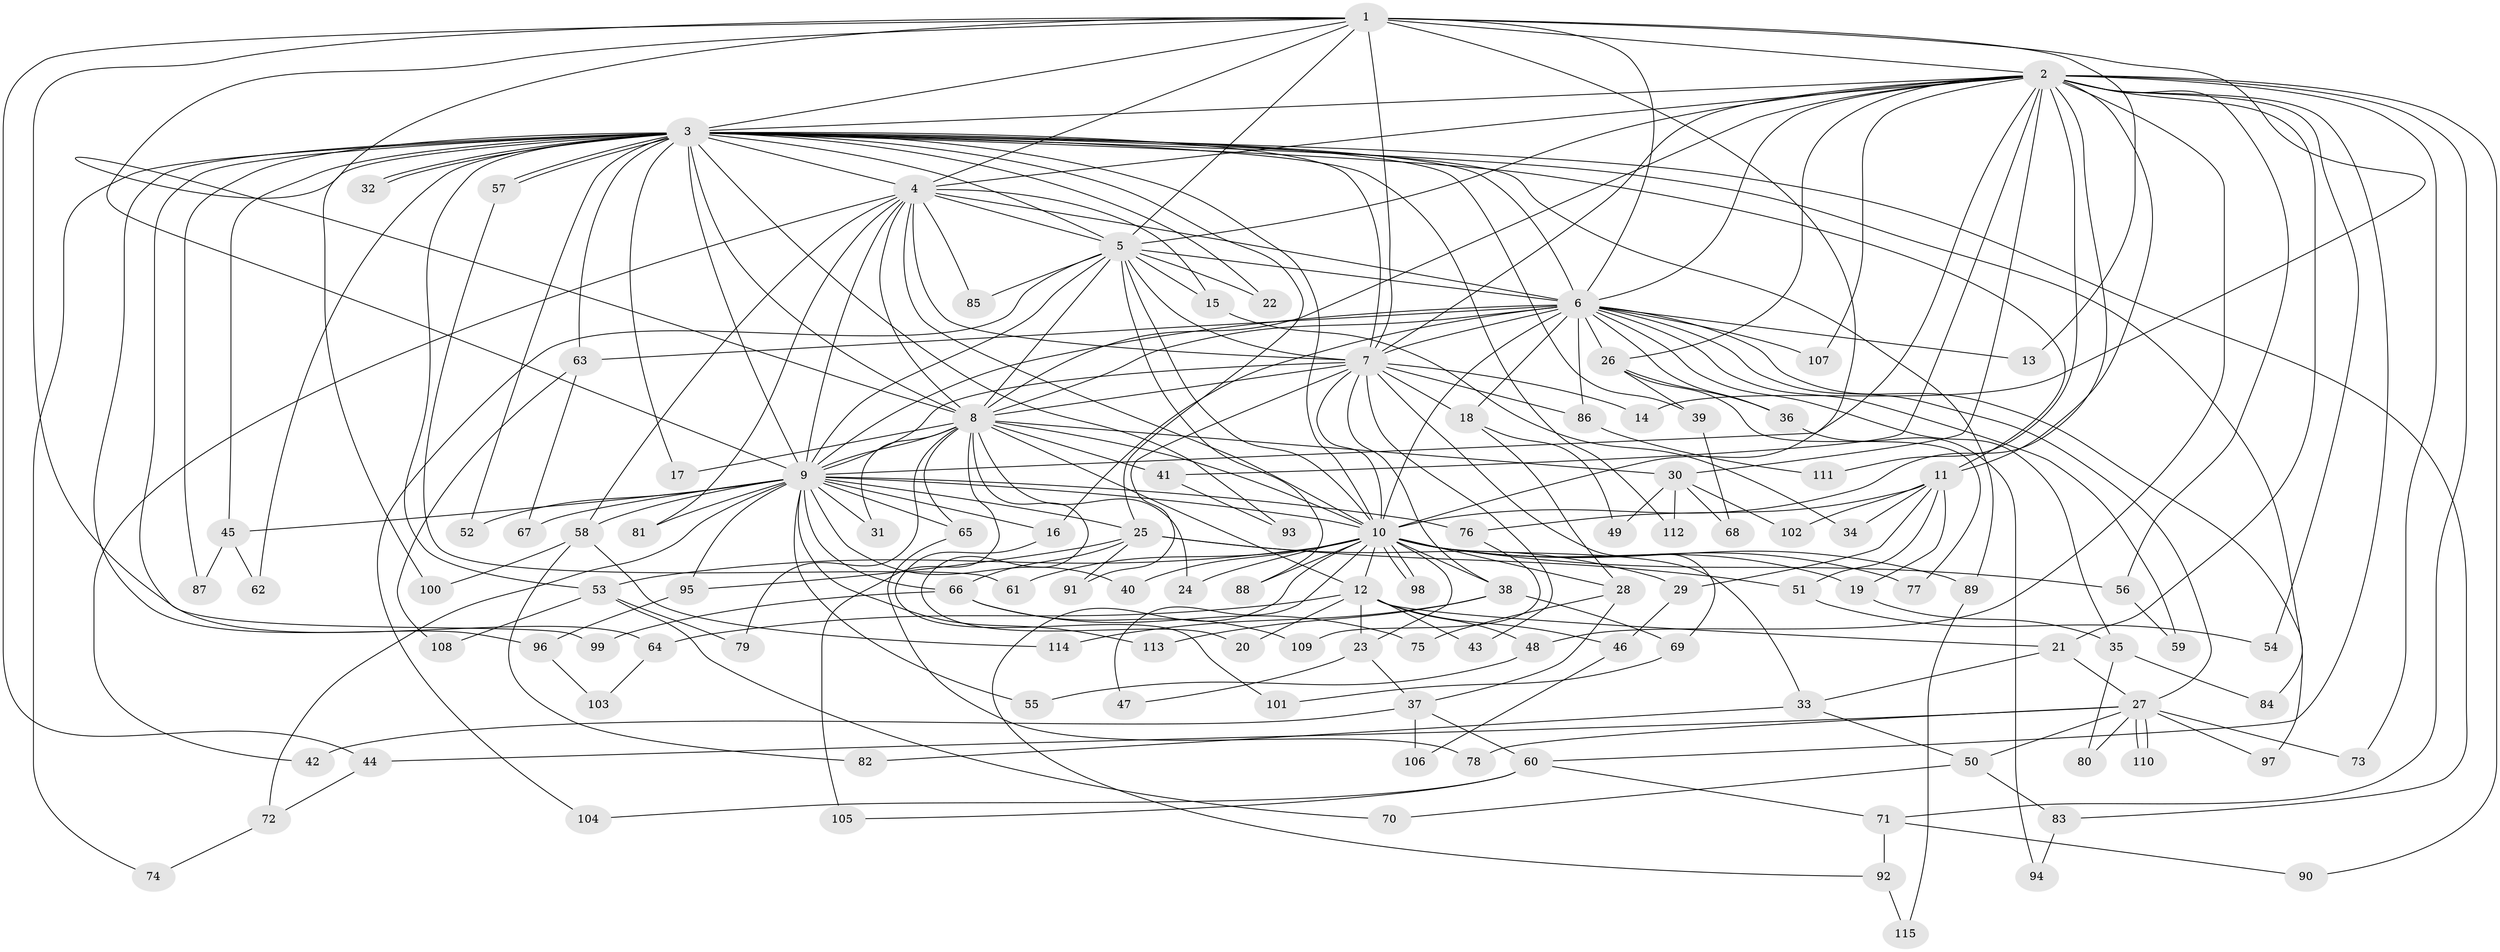 // coarse degree distribution, {7: 0.043478260869565216, 36: 0.021739130434782608, 19: 0.021739130434782608, 8: 0.021739130434782608, 6: 0.043478260869565216, 2: 0.391304347826087, 3: 0.15217391304347827, 4: 0.13043478260869565, 11: 0.021739130434782608, 1: 0.10869565217391304, 5: 0.043478260869565216}
// Generated by graph-tools (version 1.1) at 2025/17/03/04/25 18:17:51]
// undirected, 115 vertices, 255 edges
graph export_dot {
graph [start="1"]
  node [color=gray90,style=filled];
  1;
  2;
  3;
  4;
  5;
  6;
  7;
  8;
  9;
  10;
  11;
  12;
  13;
  14;
  15;
  16;
  17;
  18;
  19;
  20;
  21;
  22;
  23;
  24;
  25;
  26;
  27;
  28;
  29;
  30;
  31;
  32;
  33;
  34;
  35;
  36;
  37;
  38;
  39;
  40;
  41;
  42;
  43;
  44;
  45;
  46;
  47;
  48;
  49;
  50;
  51;
  52;
  53;
  54;
  55;
  56;
  57;
  58;
  59;
  60;
  61;
  62;
  63;
  64;
  65;
  66;
  67;
  68;
  69;
  70;
  71;
  72;
  73;
  74;
  75;
  76;
  77;
  78;
  79;
  80;
  81;
  82;
  83;
  84;
  85;
  86;
  87;
  88;
  89;
  90;
  91;
  92;
  93;
  94;
  95;
  96;
  97;
  98;
  99;
  100;
  101;
  102;
  103;
  104;
  105;
  106;
  107;
  108;
  109;
  110;
  111;
  112;
  113;
  114;
  115;
  1 -- 2;
  1 -- 3;
  1 -- 4;
  1 -- 5;
  1 -- 6;
  1 -- 7;
  1 -- 8;
  1 -- 9;
  1 -- 10;
  1 -- 13;
  1 -- 14;
  1 -- 44;
  1 -- 64;
  2 -- 3;
  2 -- 4;
  2 -- 5;
  2 -- 6;
  2 -- 7;
  2 -- 8;
  2 -- 9;
  2 -- 10;
  2 -- 11;
  2 -- 21;
  2 -- 26;
  2 -- 30;
  2 -- 41;
  2 -- 48;
  2 -- 54;
  2 -- 56;
  2 -- 60;
  2 -- 71;
  2 -- 73;
  2 -- 90;
  2 -- 107;
  2 -- 111;
  3 -- 4;
  3 -- 5;
  3 -- 6;
  3 -- 7;
  3 -- 8;
  3 -- 9;
  3 -- 10;
  3 -- 11;
  3 -- 17;
  3 -- 22;
  3 -- 25;
  3 -- 32;
  3 -- 32;
  3 -- 39;
  3 -- 45;
  3 -- 52;
  3 -- 53;
  3 -- 57;
  3 -- 57;
  3 -- 62;
  3 -- 63;
  3 -- 74;
  3 -- 83;
  3 -- 84;
  3 -- 87;
  3 -- 89;
  3 -- 93;
  3 -- 96;
  3 -- 99;
  3 -- 100;
  3 -- 112;
  4 -- 5;
  4 -- 6;
  4 -- 7;
  4 -- 8;
  4 -- 9;
  4 -- 10;
  4 -- 15;
  4 -- 42;
  4 -- 58;
  4 -- 81;
  4 -- 85;
  5 -- 6;
  5 -- 7;
  5 -- 8;
  5 -- 9;
  5 -- 10;
  5 -- 15;
  5 -- 22;
  5 -- 85;
  5 -- 88;
  5 -- 104;
  6 -- 7;
  6 -- 8;
  6 -- 9;
  6 -- 10;
  6 -- 13;
  6 -- 16;
  6 -- 18;
  6 -- 26;
  6 -- 27;
  6 -- 35;
  6 -- 36;
  6 -- 59;
  6 -- 63;
  6 -- 86;
  6 -- 97;
  6 -- 107;
  7 -- 8;
  7 -- 9;
  7 -- 10;
  7 -- 14;
  7 -- 18;
  7 -- 38;
  7 -- 43;
  7 -- 69;
  7 -- 86;
  7 -- 91;
  8 -- 9;
  8 -- 10;
  8 -- 12;
  8 -- 17;
  8 -- 20;
  8 -- 24;
  8 -- 30;
  8 -- 31;
  8 -- 41;
  8 -- 65;
  8 -- 79;
  8 -- 105;
  9 -- 10;
  9 -- 16;
  9 -- 25;
  9 -- 31;
  9 -- 40;
  9 -- 45;
  9 -- 52;
  9 -- 55;
  9 -- 58;
  9 -- 65;
  9 -- 66;
  9 -- 67;
  9 -- 72;
  9 -- 76;
  9 -- 81;
  9 -- 95;
  9 -- 113;
  10 -- 12;
  10 -- 19;
  10 -- 23;
  10 -- 24;
  10 -- 28;
  10 -- 33;
  10 -- 38;
  10 -- 40;
  10 -- 47;
  10 -- 53;
  10 -- 56;
  10 -- 61;
  10 -- 77;
  10 -- 88;
  10 -- 89;
  10 -- 92;
  10 -- 98;
  10 -- 98;
  11 -- 19;
  11 -- 29;
  11 -- 34;
  11 -- 51;
  11 -- 76;
  11 -- 102;
  12 -- 20;
  12 -- 21;
  12 -- 23;
  12 -- 43;
  12 -- 46;
  12 -- 48;
  12 -- 64;
  15 -- 34;
  16 -- 101;
  18 -- 28;
  18 -- 49;
  19 -- 35;
  21 -- 27;
  21 -- 33;
  23 -- 37;
  23 -- 47;
  25 -- 29;
  25 -- 51;
  25 -- 66;
  25 -- 91;
  25 -- 95;
  26 -- 36;
  26 -- 39;
  26 -- 77;
  27 -- 44;
  27 -- 50;
  27 -- 73;
  27 -- 78;
  27 -- 80;
  27 -- 97;
  27 -- 110;
  27 -- 110;
  28 -- 37;
  28 -- 75;
  29 -- 46;
  30 -- 49;
  30 -- 68;
  30 -- 102;
  30 -- 112;
  33 -- 50;
  33 -- 82;
  35 -- 80;
  35 -- 84;
  36 -- 94;
  37 -- 42;
  37 -- 60;
  37 -- 106;
  38 -- 69;
  38 -- 113;
  38 -- 114;
  39 -- 68;
  41 -- 93;
  44 -- 72;
  45 -- 62;
  45 -- 87;
  46 -- 106;
  48 -- 55;
  50 -- 70;
  50 -- 83;
  51 -- 54;
  53 -- 70;
  53 -- 79;
  53 -- 108;
  56 -- 59;
  57 -- 61;
  58 -- 82;
  58 -- 100;
  58 -- 114;
  60 -- 71;
  60 -- 104;
  60 -- 105;
  63 -- 67;
  63 -- 108;
  64 -- 103;
  65 -- 78;
  66 -- 75;
  66 -- 99;
  66 -- 109;
  69 -- 101;
  71 -- 90;
  71 -- 92;
  72 -- 74;
  76 -- 109;
  83 -- 94;
  86 -- 111;
  89 -- 115;
  92 -- 115;
  95 -- 96;
  96 -- 103;
}
